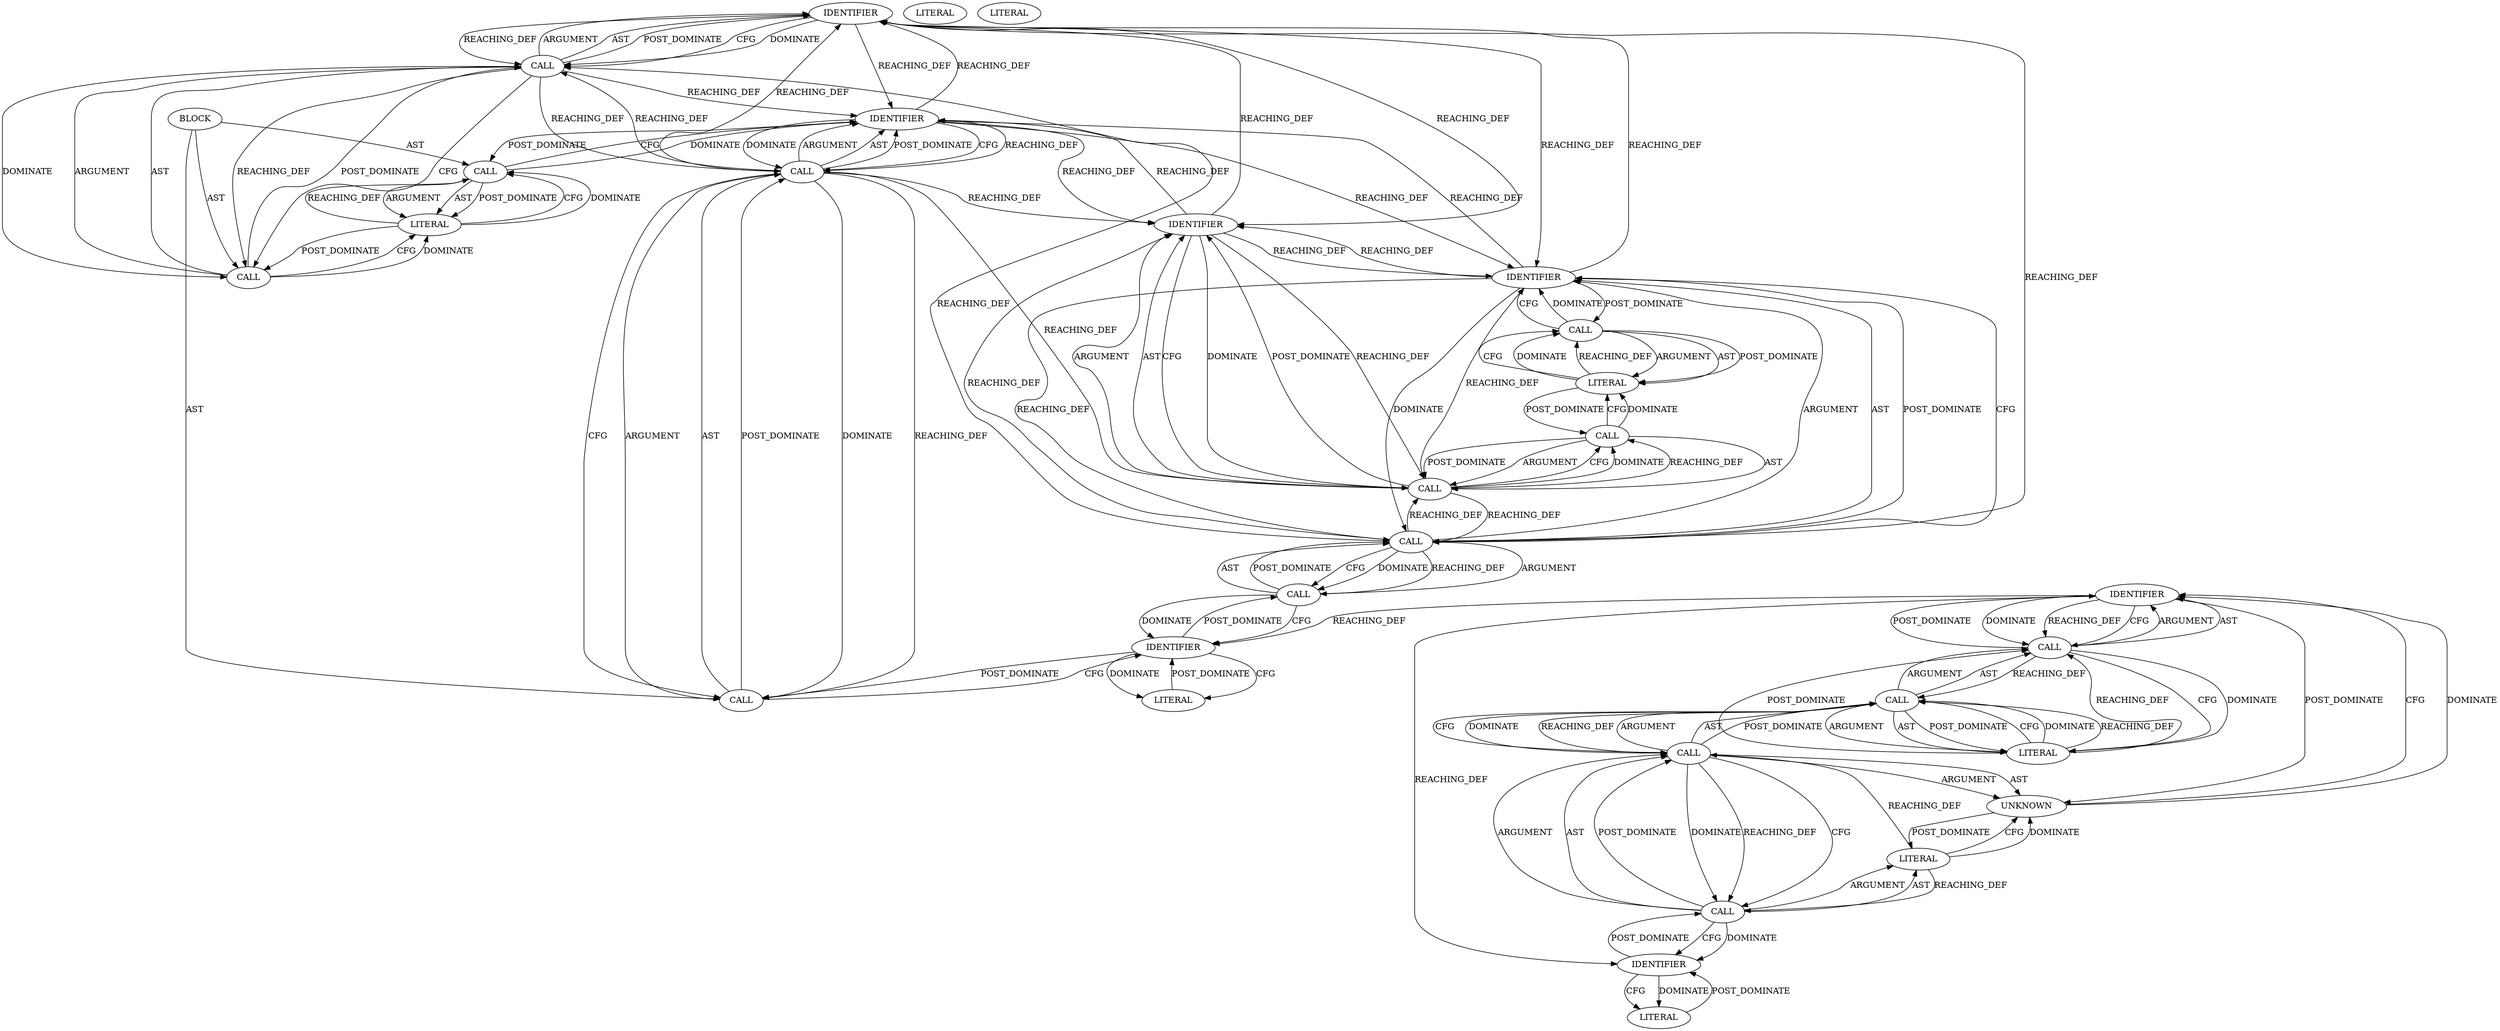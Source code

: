digraph {
  68719476771[label=IDENTIFIER ARGUMENT_INDEX="1" CODE="work_mutex" COLUMN_NUMBER="35" LINE_NUMBER="81" NAME="work_mutex" ORDER="1" TYPE_FULL_NAME="pthread_mutex_t"]
  30064771123[label=CALL ARGUMENT_INDEX="1" CODE="strlen(work_area)" COLUMN_NUMBER="51" DISPATCH_TYPE="STATIC_DISPATCH" LINE_NUMBER="74" METHOD_FULL_NAME="strlen" NAME="strlen" ORDER="1" SIGNATURE="" TYPE_FULL_NAME="ANY"]
  30064771129[label=CALL ARGUMENT_INDEX="-1" CODE="pthread_mutex_lock(&work_mutex)" COLUMN_NUMBER="9" DISPATCH_TYPE="STATIC_DISPATCH" LINE_NUMBER="78" METHOD_FULL_NAME="pthread_mutex_lock" NAME="pthread_mutex_lock" ORDER="5" SIGNATURE="" TYPE_FULL_NAME="ANY"]
  30064771134[label=CALL ARGUMENT_INDEX="1" CODE="&work_mutex" COLUMN_NUMBER="34" DISPATCH_TYPE="STATIC_DISPATCH" LINE_NUMBER="81" METHOD_FULL_NAME="<operator>.addressOf" NAME="<operator>.addressOf" ORDER="1" SIGNATURE="" TYPE_FULL_NAME="ANY"]
  68719476767[label=IDENTIFIER ARGUMENT_INDEX="1" CODE="work_area" COLUMN_NUMBER="9" LINE_NUMBER="75" NAME="work_area" ORDER="1"]
  30064771130[label=CALL ARGUMENT_INDEX="1" CODE="&work_mutex" COLUMN_NUMBER="28" DISPATCH_TYPE="STATIC_DISPATCH" LINE_NUMBER="78" METHOD_FULL_NAME="<operator>.addressOf" NAME="<operator>.addressOf" ORDER="1" SIGNATURE="" TYPE_FULL_NAME="ANY"]
  30064771135[label=CALL ARGUMENT_INDEX="-1" CODE="sleep(1)" COLUMN_NUMBER="13" DISPATCH_TYPE="STATIC_DISPATCH" LINE_NUMBER="82" METHOD_FULL_NAME="sleep" NAME="sleep" ORDER="2" SIGNATURE="" TYPE_FULL_NAME="ANY"]
  30064771136[label=CALL ARGUMENT_INDEX="-1" CODE="pthread_mutex_lock(&work_mutex)" COLUMN_NUMBER="13" DISPATCH_TYPE="STATIC_DISPATCH" LINE_NUMBER="83" METHOD_FULL_NAME="pthread_mutex_lock" NAME="pthread_mutex_lock" ORDER="3" SIGNATURE="" TYPE_FULL_NAME="ANY"]
  30064771122[label=CALL ARGUMENT_INDEX="2" CODE="strlen(work_area) - 1" COLUMN_NUMBER="51" DISPATCH_TYPE="STATIC_DISPATCH" LINE_NUMBER="74" METHOD_FULL_NAME="<operator>.subtraction" NAME="<operator>.subtraction" ORDER="2" SIGNATURE="" TYPE_FULL_NAME="ANY"]
  90194313237[label=LITERAL ARGUMENT_INDEX="2" CODE="1" COLUMN_NUMBER="71" LINE_NUMBER="74" ORDER="2" TYPE_FULL_NAME="int"]
  90194313236[label=LITERAL ARGUMENT_INDEX="1" CODE="" COLUMN_NUMBER="16" LINE_NUMBER="74" ORDER="1" TYPE_FULL_NAME="char*"]
  90194313241[label=LITERAL ARGUMENT_INDEX="2" CODE="0" COLUMN_NUMBER="26" LINE_NUMBER="79" ORDER="2" TYPE_FULL_NAME="int"]
  90194313242[label=LITERAL ARGUMENT_INDEX="2" CODE="'\0'" COLUMN_NUMBER="32" LINE_NUMBER="79" ORDER="2" TYPE_FULL_NAME="char"]
  68719476770[label=IDENTIFIER ARGUMENT_INDEX="1" CODE="work_area" COLUMN_NUMBER="16" LINE_NUMBER="79" NAME="work_area" ORDER="1"]
  30064771127[label=CALL ARGUMENT_INDEX="1" CODE="&work_mutex" COLUMN_NUMBER="30" DISPATCH_TYPE="STATIC_DISPATCH" LINE_NUMBER="76" METHOD_FULL_NAME="<operator>.addressOf" NAME="<operator>.addressOf" ORDER="1" SIGNATURE="" TYPE_FULL_NAME="ANY"]
  30064771120[label=CALL ARGUMENT_INDEX="-1" CODE="printf(" COLUMN_NUMBER="9" DISPATCH_TYPE="STATIC_DISPATCH" LINE_NUMBER="74" METHOD_FULL_NAME="printf" NAME="printf" ORDER="1" SIGNATURE="" TYPE_FULL_NAME="ANY"]
  68719476768[label=IDENTIFIER ARGUMENT_INDEX="1" CODE="work_mutex" COLUMN_NUMBER="31" LINE_NUMBER="76" NAME="work_mutex" ORDER="1" TYPE_FULL_NAME="pthread_mutex_t"]
  30064771128[label=CALL ARGUMENT_INDEX="-1" CODE="sleep(1)" COLUMN_NUMBER="9" DISPATCH_TYPE="STATIC_DISPATCH" LINE_NUMBER="77" METHOD_FULL_NAME="sleep" NAME="sleep" ORDER="4" SIGNATURE="" TYPE_FULL_NAME="ANY"]
  68719476766[label=IDENTIFIER ARGUMENT_INDEX="1" CODE="work_area" COLUMN_NUMBER="58" LINE_NUMBER="74" NAME="work_area" ORDER="1"]
  68719476769[label=IDENTIFIER ARGUMENT_INDEX="1" CODE="work_mutex" COLUMN_NUMBER="29" LINE_NUMBER="78" NAME="work_mutex" ORDER="1" TYPE_FULL_NAME="pthread_mutex_t"]
  30064771133[label=CALL ARGUMENT_INDEX="-1" CODE="pthread_mutex_unlock(&work_mutex)" COLUMN_NUMBER="13" DISPATCH_TYPE="STATIC_DISPATCH" LINE_NUMBER="81" METHOD_FULL_NAME="pthread_mutex_unlock" NAME="pthread_mutex_unlock" ORDER="1" SIGNATURE="" TYPE_FULL_NAME="ANY"]
  90194313240[label=LITERAL ARGUMENT_INDEX="1" CODE="1" COLUMN_NUMBER="15" LINE_NUMBER="77" ORDER="1" TYPE_FULL_NAME="int"]
  90194313238[label=LITERAL ARGUMENT_INDEX="2" CODE="0" COLUMN_NUMBER="19" LINE_NUMBER="75" ORDER="2" TYPE_FULL_NAME="int"]
  30064771126[label=CALL ARGUMENT_INDEX="-1" CODE="pthread_mutex_unlock(&work_mutex)" COLUMN_NUMBER="9" DISPATCH_TYPE="STATIC_DISPATCH" LINE_NUMBER="76" METHOD_FULL_NAME="pthread_mutex_unlock" NAME="pthread_mutex_unlock" ORDER="3" SIGNATURE="" TYPE_FULL_NAME="ANY"]
  90194313243[label=LITERAL ARGUMENT_INDEX="1" CODE="1" COLUMN_NUMBER="19" LINE_NUMBER="82" ORDER="1" TYPE_FULL_NAME="int"]
  30064771137[label=CALL ARGUMENT_INDEX="1" CODE="&work_mutex" COLUMN_NUMBER="32" DISPATCH_TYPE="STATIC_DISPATCH" LINE_NUMBER="83" METHOD_FULL_NAME="<operator>.addressOf" NAME="<operator>.addressOf" ORDER="1" SIGNATURE="" TYPE_FULL_NAME="ANY"]
  184683593728[label=UNKNOWN ARGUMENT_INDEX="1" CODE="int" COLUMN_NUMBER="46" CONTAINED_REF="<empty>" LINE_NUMBER="74" ORDER="1" PARSER_TYPE_NAME="CASTTypeId" TYPE_FULL_NAME="<empty>"]
  25769803789[label=BLOCK ARGUMENT_INDEX="-1" CODE="{
            pthread_mutex_unlock(&work_mutex);
            sleep(1);
            pthread_mutex_lock(&work_mutex);
        }" COLUMN_NUMBER="9" LINE_NUMBER="80" ORDER="2" TYPE_FULL_NAME="void"]
  90194313239[label=LITERAL ARGUMENT_INDEX="2" CODE="'\0'" COLUMN_NUMBER="24" LINE_NUMBER="75" ORDER="2" TYPE_FULL_NAME="char"]
  30064771121[label=CALL ARGUMENT_INDEX="2" CODE="(int)(strlen(work_area) - 1)" COLUMN_NUMBER="45" DISPATCH_TYPE="STATIC_DISPATCH" LINE_NUMBER="74" METHOD_FULL_NAME="<operator>.cast" NAME="<operator>.cast" ORDER="2" SIGNATURE="" TYPE_FULL_NAME="ANY"]
  68719476772[label=IDENTIFIER ARGUMENT_INDEX="1" CODE="work_mutex" COLUMN_NUMBER="33" LINE_NUMBER="83" NAME="work_mutex" ORDER="1" TYPE_FULL_NAME="pthread_mutex_t"]
  25769803789 -> 30064771133 [label=AST]
  25769803789 -> 30064771135 [label=AST]
  25769803789 -> 30064771136 [label=AST]
  30064771120 -> 90194313236 [label=ARGUMENT]
  30064771120 -> 30064771121 [label=ARGUMENT]
  30064771120 -> 90194313236 [label=AST]
  30064771120 -> 30064771121 [label=AST]
  30064771120 -> 68719476767 [label=CFG]
  30064771120 -> 68719476767 [label=DOMINATE]
  30064771120 -> 30064771121 [label=POST_DOMINATE]
  30064771121 -> 184683593728 [label=ARGUMENT]
  30064771121 -> 30064771122 [label=ARGUMENT]
  30064771121 -> 184683593728 [label=AST]
  30064771121 -> 30064771122 [label=AST]
  30064771121 -> 30064771120 [label=CFG]
  30064771121 -> 30064771120 [label=DOMINATE]
  30064771121 -> 30064771122 [label=POST_DOMINATE]
  30064771121 -> 30064771120 [label=REACHING_DEF]
  30064771122 -> 30064771123 [label=ARGUMENT]
  30064771122 -> 90194313237 [label=ARGUMENT]
  30064771122 -> 30064771123 [label=AST]
  30064771122 -> 90194313237 [label=AST]
  30064771122 -> 30064771121 [label=CFG]
  30064771122 -> 30064771121 [label=DOMINATE]
  30064771122 -> 90194313237 [label=POST_DOMINATE]
  30064771122 -> 30064771121 [label=REACHING_DEF]
  30064771123 -> 68719476766 [label=ARGUMENT]
  30064771123 -> 68719476766 [label=AST]
  30064771123 -> 90194313237 [label=CFG]
  30064771123 -> 90194313237 [label=DOMINATE]
  30064771123 -> 68719476766 [label=POST_DOMINATE]
  30064771123 -> 30064771122 [label=REACHING_DEF]
  30064771126 -> 30064771127 [label=ARGUMENT]
  30064771126 -> 30064771127 [label=AST]
  30064771126 -> 90194313240 [label=CFG]
  30064771126 -> 90194313240 [label=DOMINATE]
  30064771126 -> 30064771127 [label=POST_DOMINATE]
  30064771127 -> 68719476768 [label=ARGUMENT]
  30064771127 -> 68719476768 [label=AST]
  30064771127 -> 30064771126 [label=CFG]
  30064771127 -> 30064771126 [label=DOMINATE]
  30064771127 -> 68719476768 [label=POST_DOMINATE]
  30064771127 -> 30064771126 [label=REACHING_DEF]
  30064771127 -> 68719476769 [label=REACHING_DEF]
  30064771127 -> 30064771130 [label=REACHING_DEF]
  30064771128 -> 90194313240 [label=ARGUMENT]
  30064771128 -> 90194313240 [label=AST]
  30064771128 -> 68719476769 [label=CFG]
  30064771128 -> 68719476769 [label=DOMINATE]
  30064771128 -> 90194313240 [label=POST_DOMINATE]
  30064771129 -> 30064771130 [label=ARGUMENT]
  30064771129 -> 30064771130 [label=AST]
  30064771129 -> 68719476770 [label=CFG]
  30064771129 -> 68719476770 [label=DOMINATE]
  30064771129 -> 30064771130 [label=POST_DOMINATE]
  30064771130 -> 68719476769 [label=ARGUMENT]
  30064771130 -> 68719476769 [label=AST]
  30064771130 -> 30064771129 [label=CFG]
  30064771130 -> 30064771129 [label=DOMINATE]
  30064771130 -> 68719476769 [label=POST_DOMINATE]
  30064771130 -> 30064771127 [label=REACHING_DEF]
  30064771130 -> 68719476768 [label=REACHING_DEF]
  30064771130 -> 30064771134 [label=REACHING_DEF]
  30064771130 -> 68719476771 [label=REACHING_DEF]
  30064771130 -> 30064771129 [label=REACHING_DEF]
  30064771133 -> 30064771134 [label=ARGUMENT]
  30064771133 -> 30064771134 [label=AST]
  30064771133 -> 90194313243 [label=CFG]
  30064771133 -> 90194313243 [label=DOMINATE]
  30064771133 -> 30064771134 [label=POST_DOMINATE]
  30064771134 -> 68719476771 [label=ARGUMENT]
  30064771134 -> 68719476771 [label=AST]
  30064771134 -> 30064771133 [label=CFG]
  30064771134 -> 30064771133 [label=DOMINATE]
  30064771134 -> 68719476771 [label=POST_DOMINATE]
  30064771134 -> 30064771137 [label=REACHING_DEF]
  30064771134 -> 30064771133 [label=REACHING_DEF]
  30064771134 -> 68719476772 [label=REACHING_DEF]
  30064771135 -> 90194313243 [label=ARGUMENT]
  30064771135 -> 90194313243 [label=AST]
  30064771135 -> 68719476772 [label=CFG]
  30064771135 -> 68719476772 [label=DOMINATE]
  30064771135 -> 90194313243 [label=POST_DOMINATE]
  30064771136 -> 30064771137 [label=ARGUMENT]
  30064771136 -> 30064771137 [label=AST]
  30064771136 -> 68719476770 [label=CFG]
  30064771136 -> 30064771137 [label=POST_DOMINATE]
  30064771137 -> 68719476772 [label=ARGUMENT]
  30064771137 -> 68719476772 [label=AST]
  30064771137 -> 30064771136 [label=CFG]
  30064771137 -> 30064771136 [label=DOMINATE]
  30064771137 -> 68719476772 [label=POST_DOMINATE]
  30064771137 -> 30064771127 [label=REACHING_DEF]
  30064771137 -> 30064771136 [label=REACHING_DEF]
  30064771137 -> 68719476768 [label=REACHING_DEF]
  30064771137 -> 30064771134 [label=REACHING_DEF]
  30064771137 -> 68719476771 [label=REACHING_DEF]
  68719476766 -> 30064771123 [label=CFG]
  68719476766 -> 30064771123 [label=DOMINATE]
  68719476766 -> 184683593728 [label=POST_DOMINATE]
  68719476766 -> 30064771123 [label=REACHING_DEF]
  68719476766 -> 68719476770 [label=REACHING_DEF]
  68719476766 -> 68719476767 [label=REACHING_DEF]
  68719476767 -> 90194313238 [label=CFG]
  68719476767 -> 90194313238 [label=DOMINATE]
  68719476767 -> 30064771120 [label=POST_DOMINATE]
  68719476768 -> 30064771127 [label=CFG]
  68719476768 -> 30064771127 [label=DOMINATE]
  68719476768 -> 30064771127 [label=REACHING_DEF]
  68719476768 -> 68719476771 [label=REACHING_DEF]
  68719476768 -> 68719476772 [label=REACHING_DEF]
  68719476768 -> 68719476769 [label=REACHING_DEF]
  68719476769 -> 30064771130 [label=CFG]
  68719476769 -> 30064771130 [label=DOMINATE]
  68719476769 -> 30064771128 [label=POST_DOMINATE]
  68719476769 -> 68719476768 [label=REACHING_DEF]
  68719476769 -> 68719476771 [label=REACHING_DEF]
  68719476769 -> 68719476772 [label=REACHING_DEF]
  68719476769 -> 30064771130 [label=REACHING_DEF]
  68719476770 -> 90194313241 [label=CFG]
  68719476770 -> 90194313241 [label=DOMINATE]
  68719476770 -> 30064771136 [label=POST_DOMINATE]
  68719476770 -> 30064771129 [label=POST_DOMINATE]
  68719476771 -> 30064771134 [label=CFG]
  68719476771 -> 30064771134 [label=DOMINATE]
  68719476771 -> 68719476768 [label=REACHING_DEF]
  68719476771 -> 30064771134 [label=REACHING_DEF]
  68719476771 -> 68719476772 [label=REACHING_DEF]
  68719476771 -> 68719476769 [label=REACHING_DEF]
  68719476772 -> 30064771137 [label=CFG]
  68719476772 -> 30064771137 [label=DOMINATE]
  68719476772 -> 30064771135 [label=POST_DOMINATE]
  68719476772 -> 68719476768 [label=REACHING_DEF]
  68719476772 -> 68719476771 [label=REACHING_DEF]
  68719476772 -> 30064771137 [label=REACHING_DEF]
  68719476772 -> 68719476769 [label=REACHING_DEF]
  90194313236 -> 184683593728 [label=CFG]
  90194313236 -> 184683593728 [label=DOMINATE]
  90194313236 -> 30064771121 [label=REACHING_DEF]
  90194313236 -> 30064771120 [label=REACHING_DEF]
  90194313237 -> 30064771122 [label=CFG]
  90194313237 -> 30064771122 [label=DOMINATE]
  90194313237 -> 30064771123 [label=POST_DOMINATE]
  90194313237 -> 30064771123 [label=REACHING_DEF]
  90194313237 -> 30064771122 [label=REACHING_DEF]
  90194313238 -> 68719476767 [label=POST_DOMINATE]
  90194313240 -> 30064771128 [label=CFG]
  90194313240 -> 30064771128 [label=DOMINATE]
  90194313240 -> 30064771126 [label=POST_DOMINATE]
  90194313240 -> 30064771128 [label=REACHING_DEF]
  90194313241 -> 68719476770 [label=POST_DOMINATE]
  90194313243 -> 30064771135 [label=CFG]
  90194313243 -> 30064771135 [label=DOMINATE]
  90194313243 -> 30064771133 [label=POST_DOMINATE]
  90194313243 -> 30064771135 [label=REACHING_DEF]
  184683593728 -> 68719476766 [label=CFG]
  184683593728 -> 68719476766 [label=DOMINATE]
  184683593728 -> 90194313236 [label=POST_DOMINATE]
}